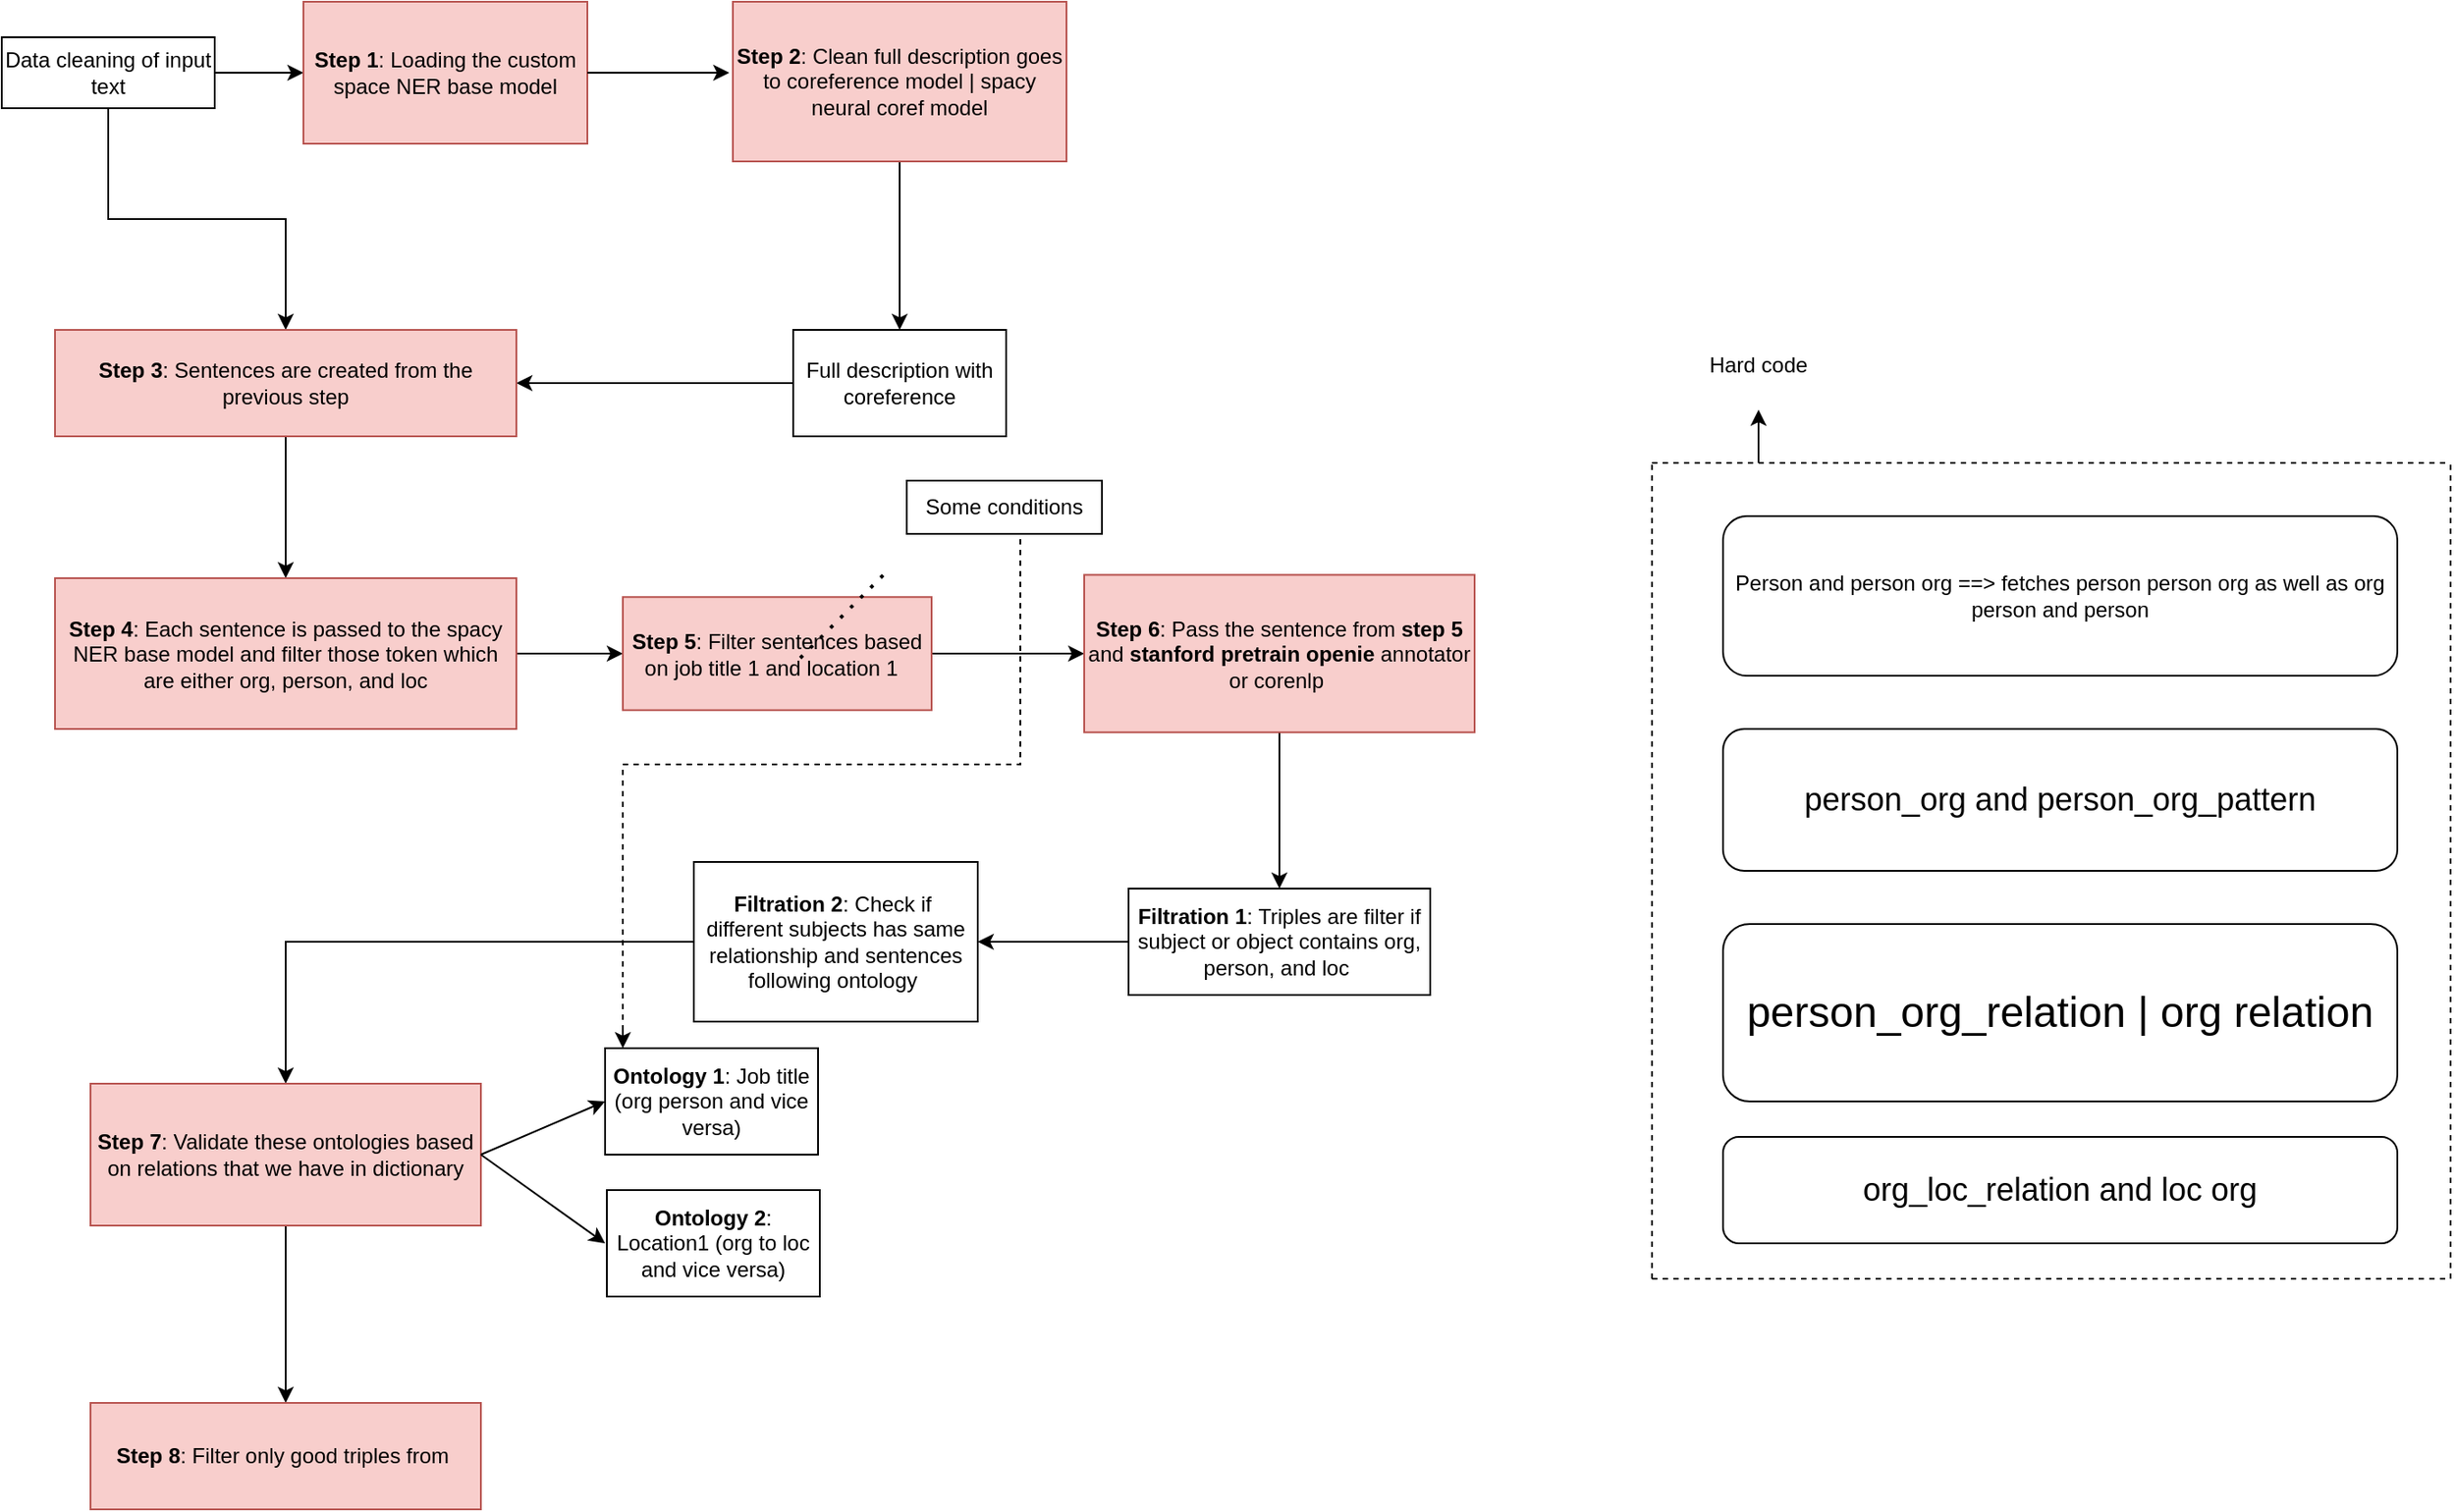 <mxfile version="22.1.4" type="github">
  <diagram name="Page-1" id="R4kVTaFT6lClcACHK1_M">
    <mxGraphModel dx="1900" dy="565" grid="1" gridSize="10" guides="1" tooltips="1" connect="1" arrows="1" fold="1" page="1" pageScale="1" pageWidth="850" pageHeight="1100" math="0" shadow="0">
      <root>
        <mxCell id="0" />
        <mxCell id="1" parent="0" />
        <mxCell id="pLNrlrs9xXk7MrMHfogW-26" value="" style="edgeStyle=orthogonalEdgeStyle;rounded=0;orthogonalLoop=1;jettySize=auto;html=1;" edge="1" parent="1" source="pLNrlrs9xXk7MrMHfogW-27" target="pLNrlrs9xXk7MrMHfogW-36">
          <mxGeometry relative="1" as="geometry" />
        </mxCell>
        <mxCell id="pLNrlrs9xXk7MrMHfogW-27" value="Data cleaning of input text" style="rounded=0;whiteSpace=wrap;html=1;" vertex="1" parent="1">
          <mxGeometry x="-100" y="40" width="120" height="40" as="geometry" />
        </mxCell>
        <mxCell id="pLNrlrs9xXk7MrMHfogW-28" value="" style="endArrow=classic;html=1;rounded=0;" edge="1" parent="1">
          <mxGeometry width="50" height="50" relative="1" as="geometry">
            <mxPoint x="20" y="60" as="sourcePoint" />
            <mxPoint x="70" y="60" as="targetPoint" />
          </mxGeometry>
        </mxCell>
        <mxCell id="pLNrlrs9xXk7MrMHfogW-29" value="&lt;font style=&quot;font-size: 12px;&quot;&gt;&lt;b style=&quot;&quot;&gt;Step 1&lt;/b&gt;&lt;/font&gt;: Loading the custom space NER base model" style="rounded=0;whiteSpace=wrap;html=1;fillColor=#f8cecc;strokeColor=#b85450;" vertex="1" parent="1">
          <mxGeometry x="70" y="20" width="160" height="80" as="geometry" />
        </mxCell>
        <mxCell id="pLNrlrs9xXk7MrMHfogW-30" value="" style="endArrow=classic;html=1;rounded=0;" edge="1" parent="1">
          <mxGeometry width="50" height="50" relative="1" as="geometry">
            <mxPoint x="230" y="60" as="sourcePoint" />
            <mxPoint x="310" y="60" as="targetPoint" />
          </mxGeometry>
        </mxCell>
        <mxCell id="pLNrlrs9xXk7MrMHfogW-31" value="" style="edgeStyle=orthogonalEdgeStyle;rounded=0;orthogonalLoop=1;jettySize=auto;html=1;" edge="1" parent="1" source="pLNrlrs9xXk7MrMHfogW-32" target="pLNrlrs9xXk7MrMHfogW-34">
          <mxGeometry relative="1" as="geometry" />
        </mxCell>
        <mxCell id="pLNrlrs9xXk7MrMHfogW-32" value="&lt;b&gt;Step 2&lt;/b&gt;: Clean full description goes to coreference model | spacy neural coref model" style="rounded=0;whiteSpace=wrap;html=1;fillColor=#f8cecc;strokeColor=#b85450;" vertex="1" parent="1">
          <mxGeometry x="312" y="20" width="188" height="90" as="geometry" />
        </mxCell>
        <mxCell id="pLNrlrs9xXk7MrMHfogW-33" value="" style="edgeStyle=orthogonalEdgeStyle;rounded=0;orthogonalLoop=1;jettySize=auto;html=1;entryX=1;entryY=0.5;entryDx=0;entryDy=0;" edge="1" parent="1" source="pLNrlrs9xXk7MrMHfogW-34" target="pLNrlrs9xXk7MrMHfogW-36">
          <mxGeometry relative="1" as="geometry">
            <mxPoint x="206" y="235" as="targetPoint" />
          </mxGeometry>
        </mxCell>
        <mxCell id="pLNrlrs9xXk7MrMHfogW-34" value="Full description with coreference" style="whiteSpace=wrap;html=1;rounded=0;" vertex="1" parent="1">
          <mxGeometry x="346" y="205" width="120" height="60" as="geometry" />
        </mxCell>
        <mxCell id="pLNrlrs9xXk7MrMHfogW-35" value="" style="edgeStyle=orthogonalEdgeStyle;rounded=0;orthogonalLoop=1;jettySize=auto;html=1;" edge="1" parent="1" source="pLNrlrs9xXk7MrMHfogW-36" target="pLNrlrs9xXk7MrMHfogW-38">
          <mxGeometry relative="1" as="geometry" />
        </mxCell>
        <mxCell id="pLNrlrs9xXk7MrMHfogW-36" value="&lt;b&gt;Step 3&lt;/b&gt;: Sentences are created from the previous step" style="whiteSpace=wrap;html=1;rounded=0;fillColor=#f8cecc;strokeColor=#b85450;" vertex="1" parent="1">
          <mxGeometry x="-70" y="205" width="260" height="60" as="geometry" />
        </mxCell>
        <mxCell id="pLNrlrs9xXk7MrMHfogW-37" value="" style="edgeStyle=orthogonalEdgeStyle;rounded=0;orthogonalLoop=1;jettySize=auto;html=1;" edge="1" parent="1" source="pLNrlrs9xXk7MrMHfogW-38" target="pLNrlrs9xXk7MrMHfogW-40">
          <mxGeometry relative="1" as="geometry" />
        </mxCell>
        <mxCell id="pLNrlrs9xXk7MrMHfogW-38" value="&lt;b&gt;Step 4&lt;/b&gt;: Each sentence is passed to the spacy NER base model and filter those token which are either org, person, and loc" style="whiteSpace=wrap;html=1;fillColor=#f8cecc;strokeColor=#b85450;rounded=0;" vertex="1" parent="1">
          <mxGeometry x="-70" y="345" width="260" height="85" as="geometry" />
        </mxCell>
        <mxCell id="pLNrlrs9xXk7MrMHfogW-39" value="" style="edgeStyle=orthogonalEdgeStyle;rounded=0;orthogonalLoop=1;jettySize=auto;html=1;" edge="1" parent="1" source="pLNrlrs9xXk7MrMHfogW-40" target="pLNrlrs9xXk7MrMHfogW-41">
          <mxGeometry relative="1" as="geometry" />
        </mxCell>
        <mxCell id="pLNrlrs9xXk7MrMHfogW-40" value="&lt;b&gt;Step 5&lt;/b&gt;: Filter sentences based on job title 1 and location 1&amp;nbsp;&amp;nbsp;" style="whiteSpace=wrap;html=1;fillColor=#f8cecc;strokeColor=#b85450;rounded=0;" vertex="1" parent="1">
          <mxGeometry x="250" y="355.63" width="174" height="63.75" as="geometry" />
        </mxCell>
        <mxCell id="pLNrlrs9xXk7MrMHfogW-43" value="" style="edgeStyle=orthogonalEdgeStyle;rounded=0;orthogonalLoop=1;jettySize=auto;html=1;" edge="1" parent="1" source="pLNrlrs9xXk7MrMHfogW-41" target="pLNrlrs9xXk7MrMHfogW-42">
          <mxGeometry relative="1" as="geometry" />
        </mxCell>
        <mxCell id="pLNrlrs9xXk7MrMHfogW-41" value="&lt;b&gt;Step 6&lt;/b&gt;: Pass the sentence from &lt;b&gt;step 5 &lt;/b&gt;and &lt;b&gt;stanford pretrain openie &lt;/b&gt;annotator or corenlp&amp;nbsp;" style="whiteSpace=wrap;html=1;rounded=0;fillColor=#f8cecc;strokeColor=#b85450;" vertex="1" parent="1">
          <mxGeometry x="510" y="343.13" width="220" height="88.75" as="geometry" />
        </mxCell>
        <mxCell id="pLNrlrs9xXk7MrMHfogW-46" value="" style="edgeStyle=orthogonalEdgeStyle;rounded=0;orthogonalLoop=1;jettySize=auto;html=1;" edge="1" parent="1" source="pLNrlrs9xXk7MrMHfogW-42" target="pLNrlrs9xXk7MrMHfogW-45">
          <mxGeometry relative="1" as="geometry" />
        </mxCell>
        <mxCell id="pLNrlrs9xXk7MrMHfogW-42" value="&lt;b&gt;Filtration 1&lt;/b&gt;: Triples are filter if subject or object contains org, person, and loc&amp;nbsp;" style="whiteSpace=wrap;html=1;rounded=0;" vertex="1" parent="1">
          <mxGeometry x="535" y="520" width="170" height="60" as="geometry" />
        </mxCell>
        <mxCell id="pLNrlrs9xXk7MrMHfogW-48" value="" style="edgeStyle=orthogonalEdgeStyle;rounded=0;orthogonalLoop=1;jettySize=auto;html=1;" edge="1" parent="1" source="pLNrlrs9xXk7MrMHfogW-45" target="pLNrlrs9xXk7MrMHfogW-47">
          <mxGeometry relative="1" as="geometry" />
        </mxCell>
        <mxCell id="pLNrlrs9xXk7MrMHfogW-45" value="&lt;b&gt;Filtration 2&lt;/b&gt;: Check if&amp;nbsp; different subjects has same relationship and sentences following ontology&amp;nbsp;" style="whiteSpace=wrap;html=1;rounded=0;" vertex="1" parent="1">
          <mxGeometry x="290" y="505" width="160" height="90" as="geometry" />
        </mxCell>
        <mxCell id="pLNrlrs9xXk7MrMHfogW-50" value="" style="edgeStyle=orthogonalEdgeStyle;rounded=0;orthogonalLoop=1;jettySize=auto;html=1;" edge="1" parent="1" source="pLNrlrs9xXk7MrMHfogW-47" target="pLNrlrs9xXk7MrMHfogW-49">
          <mxGeometry relative="1" as="geometry" />
        </mxCell>
        <mxCell id="pLNrlrs9xXk7MrMHfogW-47" value="&lt;b&gt;Step 7&lt;/b&gt;: Validate these ontologies based on relations that we have in dictionary" style="whiteSpace=wrap;html=1;rounded=0;fillColor=#f8cecc;strokeColor=#b85450;" vertex="1" parent="1">
          <mxGeometry x="-50" y="630" width="220" height="80" as="geometry" />
        </mxCell>
        <mxCell id="pLNrlrs9xXk7MrMHfogW-49" value="&lt;b&gt;Step 8&lt;/b&gt;: Filter only good triples from&amp;nbsp;" style="whiteSpace=wrap;html=1;fillColor=#f8cecc;strokeColor=#b85450;rounded=0;" vertex="1" parent="1">
          <mxGeometry x="-50" y="810" width="220" height="60" as="geometry" />
        </mxCell>
        <mxCell id="pLNrlrs9xXk7MrMHfogW-53" value="" style="endArrow=classic;html=1;rounded=0;" edge="1" parent="1">
          <mxGeometry width="50" height="50" relative="1" as="geometry">
            <mxPoint x="170" y="670" as="sourcePoint" />
            <mxPoint x="240" y="640" as="targetPoint" />
          </mxGeometry>
        </mxCell>
        <mxCell id="pLNrlrs9xXk7MrMHfogW-54" value="" style="endArrow=classic;html=1;rounded=0;" edge="1" parent="1">
          <mxGeometry width="50" height="50" relative="1" as="geometry">
            <mxPoint x="170" y="670" as="sourcePoint" />
            <mxPoint x="240" y="720" as="targetPoint" />
          </mxGeometry>
        </mxCell>
        <mxCell id="pLNrlrs9xXk7MrMHfogW-55" value="&lt;b&gt;Ontology 1&lt;/b&gt;: Job title (org person and vice versa)" style="rounded=0;whiteSpace=wrap;html=1;" vertex="1" parent="1">
          <mxGeometry x="240" y="610" width="120" height="60" as="geometry" />
        </mxCell>
        <mxCell id="pLNrlrs9xXk7MrMHfogW-56" value="&lt;b&gt;Ontology 2&lt;/b&gt;: Location1 (org to loc and vice versa)" style="rounded=0;whiteSpace=wrap;html=1;" vertex="1" parent="1">
          <mxGeometry x="241" y="690" width="120" height="60" as="geometry" />
        </mxCell>
        <mxCell id="pLNrlrs9xXk7MrMHfogW-57" value="Some conditions" style="rounded=0;whiteSpace=wrap;html=1;" vertex="1" parent="1">
          <mxGeometry x="410" y="290" width="110" height="30" as="geometry" />
        </mxCell>
        <mxCell id="pLNrlrs9xXk7MrMHfogW-58" value="" style="endArrow=none;dashed=1;html=1;rounded=0;" edge="1" parent="1">
          <mxGeometry width="50" height="50" relative="1" as="geometry">
            <mxPoint x="250" y="600" as="sourcePoint" />
            <mxPoint x="474" y="320" as="targetPoint" />
            <Array as="points">
              <mxPoint x="250" y="450" />
              <mxPoint x="474" y="450" />
            </Array>
          </mxGeometry>
        </mxCell>
        <mxCell id="pLNrlrs9xXk7MrMHfogW-59" value="" style="endArrow=classic;html=1;rounded=0;" edge="1" parent="1">
          <mxGeometry width="50" height="50" relative="1" as="geometry">
            <mxPoint x="250" y="600" as="sourcePoint" />
            <mxPoint x="250" y="610" as="targetPoint" />
          </mxGeometry>
        </mxCell>
        <mxCell id="pLNrlrs9xXk7MrMHfogW-60" value="" style="endArrow=none;dashed=1;html=1;dashPattern=1 3;strokeWidth=2;rounded=0;" edge="1" parent="1">
          <mxGeometry width="50" height="50" relative="1" as="geometry">
            <mxPoint x="350" y="390" as="sourcePoint" />
            <mxPoint x="400" y="340" as="targetPoint" />
          </mxGeometry>
        </mxCell>
        <mxCell id="pLNrlrs9xXk7MrMHfogW-62" value="" style="endArrow=none;dashed=1;html=1;rounded=0;" edge="1" parent="1">
          <mxGeometry width="50" height="50" relative="1" as="geometry">
            <mxPoint x="830" y="280" as="sourcePoint" />
            <mxPoint x="1280" y="280" as="targetPoint" />
          </mxGeometry>
        </mxCell>
        <mxCell id="pLNrlrs9xXk7MrMHfogW-63" value="" style="endArrow=none;dashed=1;html=1;rounded=0;" edge="1" parent="1">
          <mxGeometry width="50" height="50" relative="1" as="geometry">
            <mxPoint x="830" y="740" as="sourcePoint" />
            <mxPoint x="830" y="280" as="targetPoint" />
          </mxGeometry>
        </mxCell>
        <mxCell id="pLNrlrs9xXk7MrMHfogW-64" value="" style="endArrow=none;dashed=1;html=1;rounded=0;" edge="1" parent="1">
          <mxGeometry width="50" height="50" relative="1" as="geometry">
            <mxPoint x="830" y="740" as="sourcePoint" />
            <mxPoint x="1280" y="740" as="targetPoint" />
          </mxGeometry>
        </mxCell>
        <mxCell id="pLNrlrs9xXk7MrMHfogW-65" value="" style="endArrow=none;dashed=1;html=1;rounded=0;" edge="1" parent="1">
          <mxGeometry width="50" height="50" relative="1" as="geometry">
            <mxPoint x="1280" y="740" as="sourcePoint" />
            <mxPoint x="1280" y="280" as="targetPoint" />
          </mxGeometry>
        </mxCell>
        <mxCell id="pLNrlrs9xXk7MrMHfogW-66" value="" style="endArrow=classic;html=1;rounded=0;" edge="1" parent="1">
          <mxGeometry width="50" height="50" relative="1" as="geometry">
            <mxPoint x="890" y="280" as="sourcePoint" />
            <mxPoint x="890" y="250" as="targetPoint" />
          </mxGeometry>
        </mxCell>
        <mxCell id="pLNrlrs9xXk7MrMHfogW-67" value="Hard code" style="text;html=1;strokeColor=none;fillColor=none;align=center;verticalAlign=middle;whiteSpace=wrap;rounded=0;" vertex="1" parent="1">
          <mxGeometry x="860" y="210" width="60" height="30" as="geometry" />
        </mxCell>
        <mxCell id="pLNrlrs9xXk7MrMHfogW-68" value="Person and person org ==&amp;gt; fetches person person org as well as org person and person" style="rounded=1;whiteSpace=wrap;html=1;" vertex="1" parent="1">
          <mxGeometry x="870" y="310" width="380" height="90" as="geometry" />
        </mxCell>
        <mxCell id="pLNrlrs9xXk7MrMHfogW-69" value="&lt;font style=&quot;font-size: 18px;&quot;&gt;person_org and person_org_pattern&lt;/font&gt;" style="rounded=1;whiteSpace=wrap;html=1;" vertex="1" parent="1">
          <mxGeometry x="870" y="430" width="380" height="80" as="geometry" />
        </mxCell>
        <mxCell id="pLNrlrs9xXk7MrMHfogW-70" value="&lt;font style=&quot;font-size: 24px;&quot;&gt;person_org_relation | org relation&lt;/font&gt;" style="rounded=1;whiteSpace=wrap;html=1;" vertex="1" parent="1">
          <mxGeometry x="870" y="540" width="380" height="100" as="geometry" />
        </mxCell>
        <mxCell id="pLNrlrs9xXk7MrMHfogW-71" value="&lt;font style=&quot;font-size: 18px;&quot;&gt;org_loc_relation and loc org&lt;/font&gt;" style="rounded=1;whiteSpace=wrap;html=1;" vertex="1" parent="1">
          <mxGeometry x="870" y="660" width="380" height="60" as="geometry" />
        </mxCell>
      </root>
    </mxGraphModel>
  </diagram>
</mxfile>

